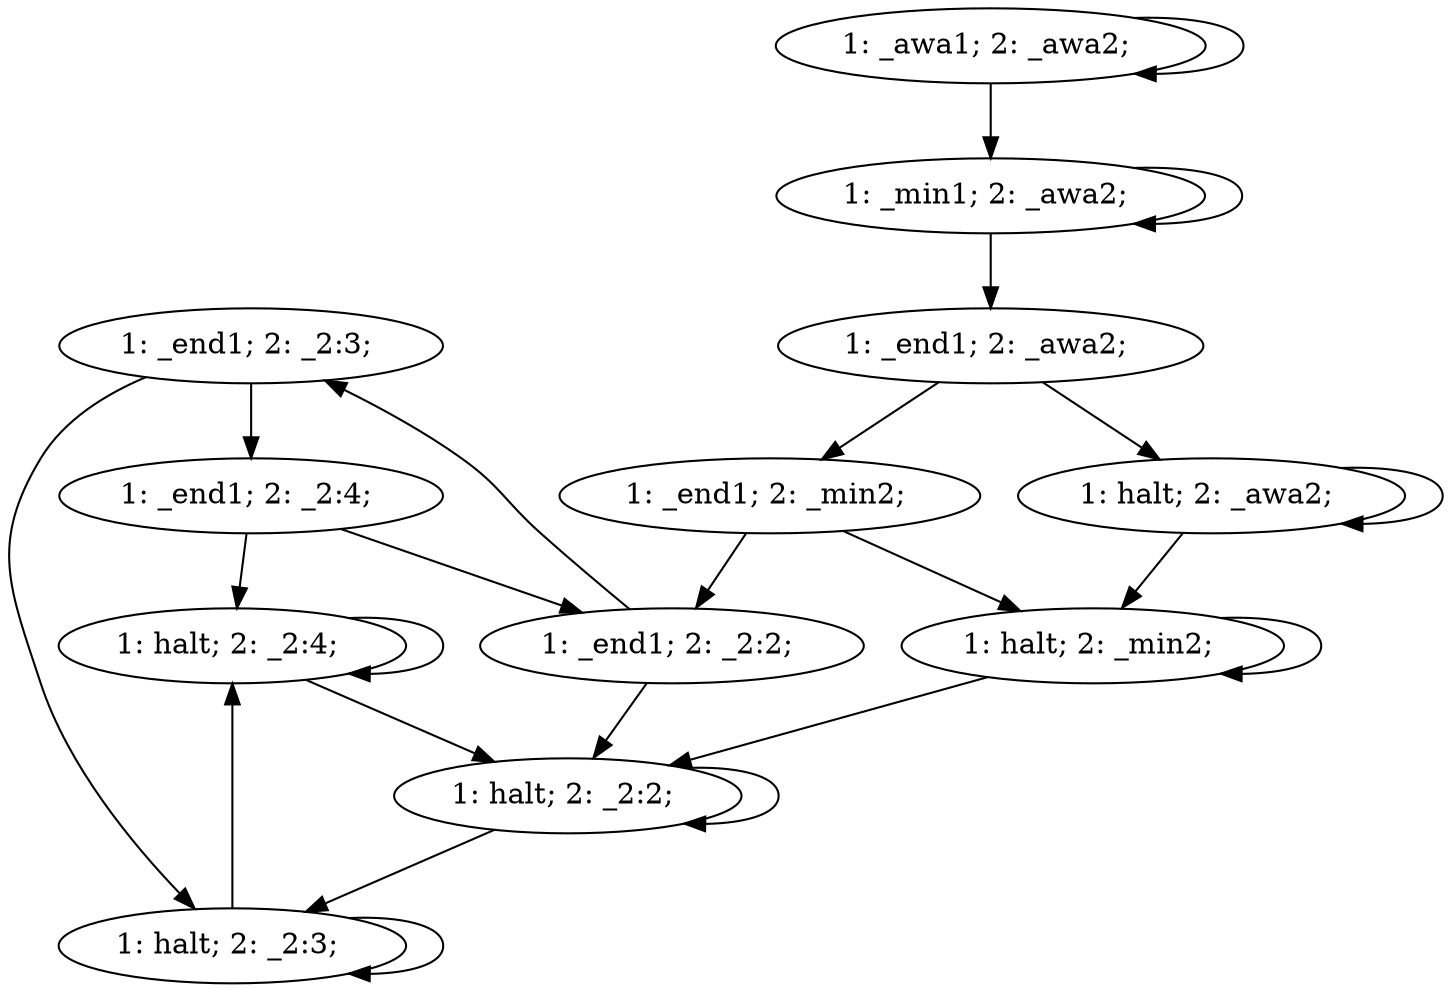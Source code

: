 digraph k { 
 "1: halt; 2: _2:4; " -> "1: halt; 2: _2:4; ";
"1: halt; 2: _2:4; " -> "1: halt; 2: _2:2; ";
"1: halt; 2: _2:3; " -> "1: halt; 2: _2:3; ";
"1: halt; 2: _2:3; " -> "1: halt; 2: _2:4; ";
"1: _end1; 2: _2:4; " -> "1: halt; 2: _2:4; ";
"1: _end1; 2: _2:4; " -> "1: _end1; 2: _2:2; ";
"1: _end1; 2: _2:3; " -> "1: halt; 2: _2:3; ";
"1: _end1; 2: _2:3; " -> "1: _end1; 2: _2:4; ";
"1: halt; 2: _2:2; " -> "1: halt; 2: _2:2; ";
"1: halt; 2: _2:2; " -> "1: halt; 2: _2:3; ";
"1: halt; 2: _min2; " -> "1: halt; 2: _min2; ";
"1: halt; 2: _min2; " -> "1: halt; 2: _2:2; ";
"1: _end1; 2: _2:2; " -> "1: halt; 2: _2:2; ";
"1: _end1; 2: _2:2; " -> "1: _end1; 2: _2:3; ";
"1: _end1; 2: _min2; " -> "1: halt; 2: _min2; ";
"1: _end1; 2: _min2; " -> "1: _end1; 2: _2:2; ";
"1: halt; 2: _awa2; " -> "1: halt; 2: _awa2; ";
"1: halt; 2: _awa2; " -> "1: halt; 2: _min2; ";
"1: _end1; 2: _awa2; " -> "1: halt; 2: _awa2; ";
"1: _end1; 2: _awa2; " -> "1: _end1; 2: _min2; ";
"1: _min1; 2: _awa2; " -> "1: _end1; 2: _awa2; ";
"1: _min1; 2: _awa2; " -> "1: _min1; 2: _awa2; ";
"1: _awa1; 2: _awa2; " -> "1: _min1; 2: _awa2; ";
"1: _awa1; 2: _awa2; " -> "1: _awa1; 2: _awa2; ";
 }
